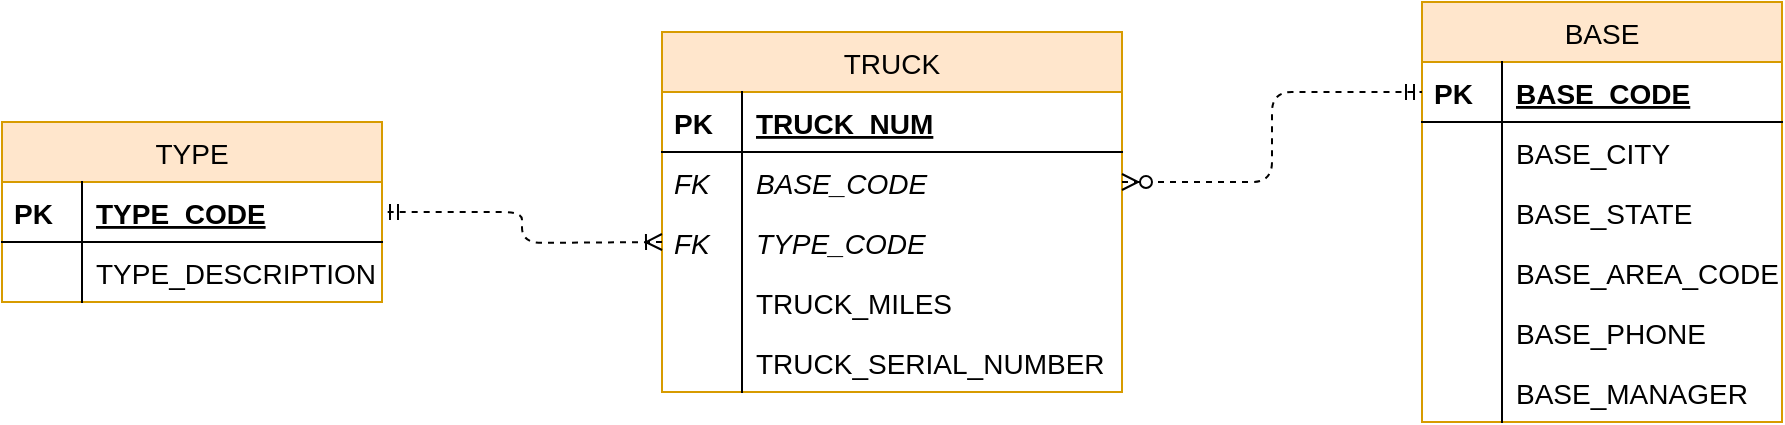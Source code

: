 <mxfile version="14.1.8" type="device"><diagram id="R2lEEEUBdFMjLlhIrx00" name="Page-1"><mxGraphModel dx="1096" dy="1766" grid="1" gridSize="10" guides="1" tooltips="1" connect="1" arrows="1" fold="1" page="1" pageScale="1" pageWidth="850" pageHeight="1100" math="0" shadow="0" extFonts="Permanent Marker^https://fonts.googleapis.com/css?family=Permanent+Marker"><root><mxCell id="0"/><mxCell id="1" parent="0"/><mxCell id="pXHs8FR5Xx5ZgEdhGm8x-1" value="TRUCK" style="swimlane;fontStyle=0;childLayout=stackLayout;horizontal=1;startSize=30;horizontalStack=0;resizeParent=1;resizeParentMax=0;resizeLast=0;collapsible=1;marginBottom=0;align=center;fontSize=14;sketch=0;strokeColor=#d79b00;fillColor=#ffe6cc;swimlaneFillColor=#ffffff;spacingBottom=0;spacingTop=0;" vertex="1" parent="1"><mxGeometry x="460" y="-60" width="230" height="180" as="geometry"/></mxCell><mxCell id="pXHs8FR5Xx5ZgEdhGm8x-2" value="TRUCK_NUM" style="shape=partialRectangle;fillColor=none;align=left;verticalAlign=middle;spacingLeft=45;rotatable=0;points=[[0,0.5],[1,0.5]];portConstraint=eastwest;dropTarget=0;top=0;left=0;right=0;fontStyle=5;fontSize=14;spacingBottom=0;spacingTop=0;" vertex="1" parent="pXHs8FR5Xx5ZgEdhGm8x-1"><mxGeometry y="30" width="230" height="30" as="geometry"/></mxCell><mxCell id="pXHs8FR5Xx5ZgEdhGm8x-3" value="PK" style="shape=partialRectangle;top=0;left=0;bottom=0;fillColor=none;stokeWidth=1;align=left;verticalAlign=middle;spacingLeft=4;spacingRight=4;overflow=hidden;rotatable=0;points=[];portConstraint=eastwest;part=1;fontStyle=1;fontSize=14;spacingBottom=0;spacingTop=0;" vertex="1" connectable="0" parent="pXHs8FR5Xx5ZgEdhGm8x-2"><mxGeometry width="40" height="30" as="geometry"/></mxCell><mxCell id="pXHs8FR5Xx5ZgEdhGm8x-4" value="BASE_CODE" style="shape=partialRectangle;fillColor=none;align=left;verticalAlign=middle;spacingLeft=45;rotatable=0;points=[[0,0.5],[1,0.5]];portConstraint=eastwest;dropTarget=0;top=0;left=0;right=0;fontStyle=2;bottom=0;fontSize=14;spacingBottom=0;spacingTop=0;" vertex="1" parent="pXHs8FR5Xx5ZgEdhGm8x-1"><mxGeometry y="60" width="230" height="30" as="geometry"/></mxCell><mxCell id="pXHs8FR5Xx5ZgEdhGm8x-5" value="FK" style="shape=partialRectangle;top=0;left=0;bottom=0;fillColor=none;stokeWidth=1;align=left;verticalAlign=middle;spacingLeft=4;spacingRight=4;overflow=hidden;rotatable=0;points=[];portConstraint=eastwest;part=1;fontStyle=2;fontSize=14;spacingBottom=0;spacingTop=0;" vertex="1" connectable="0" parent="pXHs8FR5Xx5ZgEdhGm8x-4"><mxGeometry width="40" height="30" as="geometry"/></mxCell><mxCell id="pXHs8FR5Xx5ZgEdhGm8x-40" value="" style="fontSize=12;html=1;endArrow=ERmandOne;startArrow=ERoneToMany;entryX=1;entryY=0.5;entryDx=0;entryDy=0;startFill=0;endFill=0;edgeStyle=orthogonalEdgeStyle;dashed=1;" edge="1" parent="pXHs8FR5Xx5ZgEdhGm8x-1" target="pXHs8FR5Xx5ZgEdhGm8x-27"><mxGeometry width="100" height="100" relative="1" as="geometry"><mxPoint y="105.0" as="sourcePoint"/><mxPoint x="-110" y="-15" as="targetPoint"/></mxGeometry></mxCell><mxCell id="pXHs8FR5Xx5ZgEdhGm8x-19" value="TYPE_CODE" style="shape=partialRectangle;fillColor=none;align=left;verticalAlign=middle;spacingLeft=45;rotatable=0;points=[[0,0.5],[1,0.5]];portConstraint=eastwest;dropTarget=0;top=0;left=0;right=0;fontStyle=2;bottom=0;fontSize=14;spacingBottom=0;spacingTop=0;" vertex="1" parent="pXHs8FR5Xx5ZgEdhGm8x-1"><mxGeometry y="90" width="230" height="30" as="geometry"/></mxCell><mxCell id="pXHs8FR5Xx5ZgEdhGm8x-20" value="FK" style="shape=partialRectangle;top=0;left=0;bottom=0;fillColor=none;stokeWidth=1;align=left;verticalAlign=middle;spacingLeft=4;spacingRight=4;overflow=hidden;rotatable=0;points=[];portConstraint=eastwest;part=1;fontStyle=2;fontSize=14;spacingBottom=0;spacingTop=0;" vertex="1" connectable="0" parent="pXHs8FR5Xx5ZgEdhGm8x-19"><mxGeometry width="40" height="30" as="geometry"/></mxCell><mxCell id="pXHs8FR5Xx5ZgEdhGm8x-6" value="TRUCK_MILES" style="shape=partialRectangle;fillColor=none;align=left;verticalAlign=middle;spacingLeft=45;rotatable=0;points=[[0,0.5],[1,0.5]];portConstraint=eastwest;dropTarget=0;top=0;left=0;right=0;fontStyle=0;bottom=0;strokeColor=none;fontSize=14;spacingBottom=0;spacingTop=0;" vertex="1" parent="pXHs8FR5Xx5ZgEdhGm8x-1"><mxGeometry y="120" width="230" height="30" as="geometry"/></mxCell><mxCell id="pXHs8FR5Xx5ZgEdhGm8x-7" value="" style="shape=partialRectangle;top=0;left=0;bottom=0;fillColor=none;stokeWidth=1;align=left;verticalAlign=middle;spacingLeft=4;spacingRight=4;overflow=hidden;rotatable=0;points=[];portConstraint=eastwest;part=1;fontStyle=2;fontSize=14;spacingBottom=0;spacingTop=0;" vertex="1" connectable="0" parent="pXHs8FR5Xx5ZgEdhGm8x-6"><mxGeometry width="40" height="30" as="geometry"/></mxCell><mxCell id="pXHs8FR5Xx5ZgEdhGm8x-8" value="TRUCK_SERIAL_NUMBER" style="shape=partialRectangle;fillColor=none;align=left;verticalAlign=middle;spacingLeft=45;rotatable=0;points=[[0,0.5],[1,0.5]];portConstraint=eastwest;dropTarget=0;top=0;left=0;right=0;fontStyle=0;bottom=0;strokeColor=none;fontSize=14;spacingBottom=0;spacingTop=0;" vertex="1" parent="pXHs8FR5Xx5ZgEdhGm8x-1"><mxGeometry y="150" width="230" height="30" as="geometry"/></mxCell><mxCell id="pXHs8FR5Xx5ZgEdhGm8x-9" value="" style="shape=partialRectangle;top=0;left=0;bottom=0;fillColor=none;stokeWidth=1;align=left;verticalAlign=middle;spacingLeft=4;spacingRight=4;overflow=hidden;rotatable=0;points=[];portConstraint=eastwest;part=1;fontStyle=2;fontSize=14;spacingBottom=0;spacingTop=0;" vertex="1" connectable="0" parent="pXHs8FR5Xx5ZgEdhGm8x-8"><mxGeometry width="40" height="30" as="geometry"/></mxCell><mxCell id="pXHs8FR5Xx5ZgEdhGm8x-10" value="BASE" style="swimlane;fontStyle=0;childLayout=stackLayout;horizontal=1;startSize=30;horizontalStack=0;resizeParent=1;resizeParentMax=0;resizeLast=0;collapsible=1;marginBottom=0;align=center;fontSize=14;sketch=0;strokeColor=#d79b00;fillColor=#ffe6cc;swimlaneFillColor=#ffffff;spacingBottom=0;spacingTop=0;" vertex="1" parent="1"><mxGeometry x="840" y="-75" width="180" height="210" as="geometry"/></mxCell><mxCell id="pXHs8FR5Xx5ZgEdhGm8x-11" value="BASE_CODE" style="shape=partialRectangle;fillColor=none;align=left;verticalAlign=middle;spacingLeft=45;rotatable=0;points=[[0,0.5],[1,0.5]];portConstraint=eastwest;dropTarget=0;top=0;left=0;right=0;fontStyle=5;fontSize=14;spacingBottom=0;spacingTop=0;" vertex="1" parent="pXHs8FR5Xx5ZgEdhGm8x-10"><mxGeometry y="30" width="180" height="30" as="geometry"/></mxCell><mxCell id="pXHs8FR5Xx5ZgEdhGm8x-12" value="PK" style="shape=partialRectangle;top=0;left=0;bottom=0;fillColor=none;stokeWidth=1;align=left;verticalAlign=middle;spacingLeft=4;spacingRight=4;overflow=hidden;rotatable=0;points=[];portConstraint=eastwest;part=1;fontStyle=1;fontSize=14;spacingBottom=0;spacingTop=0;" vertex="1" connectable="0" parent="pXHs8FR5Xx5ZgEdhGm8x-11"><mxGeometry width="40" height="30" as="geometry"/></mxCell><mxCell id="pXHs8FR5Xx5ZgEdhGm8x-15" value="BASE_CITY" style="shape=partialRectangle;fillColor=none;align=left;verticalAlign=middle;spacingLeft=45;rotatable=0;points=[[0,0.5],[1,0.5]];portConstraint=eastwest;dropTarget=0;top=0;left=0;right=0;fontStyle=0;bottom=0;strokeColor=none;fontSize=14;spacingBottom=0;spacingTop=0;" vertex="1" parent="pXHs8FR5Xx5ZgEdhGm8x-10"><mxGeometry y="60" width="180" height="30" as="geometry"/></mxCell><mxCell id="pXHs8FR5Xx5ZgEdhGm8x-16" value="" style="shape=partialRectangle;top=0;left=0;bottom=0;fillColor=none;stokeWidth=1;align=left;verticalAlign=middle;spacingLeft=4;spacingRight=4;overflow=hidden;rotatable=0;points=[];portConstraint=eastwest;part=1;fontStyle=2;fontSize=14;spacingBottom=0;spacingTop=0;" vertex="1" connectable="0" parent="pXHs8FR5Xx5ZgEdhGm8x-15"><mxGeometry width="40" height="30" as="geometry"/></mxCell><mxCell id="pXHs8FR5Xx5ZgEdhGm8x-17" value="BASE_STATE" style="shape=partialRectangle;fillColor=none;align=left;verticalAlign=middle;spacingLeft=45;rotatable=0;points=[[0,0.5],[1,0.5]];portConstraint=eastwest;dropTarget=0;top=0;left=0;right=0;fontStyle=0;bottom=0;strokeColor=none;fontSize=14;spacingBottom=0;spacingTop=0;" vertex="1" parent="pXHs8FR5Xx5ZgEdhGm8x-10"><mxGeometry y="90" width="180" height="30" as="geometry"/></mxCell><mxCell id="pXHs8FR5Xx5ZgEdhGm8x-18" value="" style="shape=partialRectangle;top=0;left=0;bottom=0;fillColor=none;stokeWidth=1;align=left;verticalAlign=middle;spacingLeft=4;spacingRight=4;overflow=hidden;rotatable=0;points=[];portConstraint=eastwest;part=1;fontStyle=2;fontSize=14;spacingBottom=0;spacingTop=0;" vertex="1" connectable="0" parent="pXHs8FR5Xx5ZgEdhGm8x-17"><mxGeometry width="40" height="30" as="geometry"/></mxCell><mxCell id="pXHs8FR5Xx5ZgEdhGm8x-21" value="BASE_AREA_CODE" style="shape=partialRectangle;fillColor=none;align=left;verticalAlign=middle;spacingLeft=45;rotatable=0;points=[[0,0.5],[1,0.5]];portConstraint=eastwest;dropTarget=0;top=0;left=0;right=0;fontStyle=0;bottom=0;strokeColor=none;fontSize=14;spacingBottom=0;spacingTop=0;" vertex="1" parent="pXHs8FR5Xx5ZgEdhGm8x-10"><mxGeometry y="120" width="180" height="30" as="geometry"/></mxCell><mxCell id="pXHs8FR5Xx5ZgEdhGm8x-22" value="" style="shape=partialRectangle;top=0;left=0;bottom=0;fillColor=none;stokeWidth=1;align=left;verticalAlign=middle;spacingLeft=4;spacingRight=4;overflow=hidden;rotatable=0;points=[];portConstraint=eastwest;part=1;fontStyle=2;fontSize=14;spacingBottom=0;spacingTop=0;" vertex="1" connectable="0" parent="pXHs8FR5Xx5ZgEdhGm8x-21"><mxGeometry width="40" height="30" as="geometry"/></mxCell><mxCell id="pXHs8FR5Xx5ZgEdhGm8x-23" value="BASE_PHONE" style="shape=partialRectangle;fillColor=none;align=left;verticalAlign=middle;spacingLeft=45;rotatable=0;points=[[0,0.5],[1,0.5]];portConstraint=eastwest;dropTarget=0;top=0;left=0;right=0;fontStyle=0;bottom=0;strokeColor=none;fontSize=14;spacingBottom=0;spacingTop=0;" vertex="1" parent="pXHs8FR5Xx5ZgEdhGm8x-10"><mxGeometry y="150" width="180" height="30" as="geometry"/></mxCell><mxCell id="pXHs8FR5Xx5ZgEdhGm8x-24" value="" style="shape=partialRectangle;top=0;left=0;bottom=0;fillColor=none;stokeWidth=1;align=left;verticalAlign=middle;spacingLeft=4;spacingRight=4;overflow=hidden;rotatable=0;points=[];portConstraint=eastwest;part=1;fontStyle=2;fontSize=14;spacingBottom=0;spacingTop=0;" vertex="1" connectable="0" parent="pXHs8FR5Xx5ZgEdhGm8x-23"><mxGeometry width="40" height="30" as="geometry"/></mxCell><mxCell id="pXHs8FR5Xx5ZgEdhGm8x-25" value="BASE_MANAGER" style="shape=partialRectangle;fillColor=none;align=left;verticalAlign=middle;spacingLeft=45;rotatable=0;points=[[0,0.5],[1,0.5]];portConstraint=eastwest;dropTarget=0;top=0;left=0;right=0;fontStyle=0;bottom=0;strokeColor=none;fontSize=14;spacingBottom=0;spacingTop=0;" vertex="1" parent="pXHs8FR5Xx5ZgEdhGm8x-10"><mxGeometry y="180" width="180" height="30" as="geometry"/></mxCell><mxCell id="pXHs8FR5Xx5ZgEdhGm8x-26" value="" style="shape=partialRectangle;top=0;left=0;bottom=0;fillColor=none;stokeWidth=1;align=left;verticalAlign=middle;spacingLeft=4;spacingRight=4;overflow=hidden;rotatable=0;points=[];portConstraint=eastwest;part=1;fontStyle=2;fontSize=14;spacingBottom=0;spacingTop=0;" vertex="1" connectable="0" parent="pXHs8FR5Xx5ZgEdhGm8x-25"><mxGeometry width="40" height="30" as="geometry"/></mxCell><mxCell id="pXHs8FR5Xx5ZgEdhGm8x-27" value="TYPE" style="swimlane;fontStyle=0;childLayout=stackLayout;horizontal=1;startSize=30;horizontalStack=0;resizeParent=1;resizeParentMax=0;resizeLast=0;collapsible=1;marginBottom=0;align=center;fontSize=14;sketch=0;strokeColor=#d79b00;fillColor=#ffe6cc;swimlaneFillColor=#ffffff;spacingBottom=0;spacingTop=0;" vertex="1" parent="1"><mxGeometry x="130" y="-15" width="190" height="90" as="geometry"/></mxCell><mxCell id="pXHs8FR5Xx5ZgEdhGm8x-28" value="TYPE_CODE" style="shape=partialRectangle;fillColor=none;align=left;verticalAlign=middle;spacingLeft=45;rotatable=0;points=[[0,0.5],[1,0.5]];portConstraint=eastwest;dropTarget=0;top=0;left=0;right=0;fontStyle=5;fontSize=14;spacingBottom=0;spacingTop=0;" vertex="1" parent="pXHs8FR5Xx5ZgEdhGm8x-27"><mxGeometry y="30" width="190" height="30" as="geometry"/></mxCell><mxCell id="pXHs8FR5Xx5ZgEdhGm8x-29" value="PK" style="shape=partialRectangle;top=0;left=0;bottom=0;fillColor=none;stokeWidth=1;align=left;verticalAlign=middle;spacingLeft=4;spacingRight=4;overflow=hidden;rotatable=0;points=[];portConstraint=eastwest;part=1;fontStyle=1;fontSize=14;spacingBottom=0;spacingTop=0;" vertex="1" connectable="0" parent="pXHs8FR5Xx5ZgEdhGm8x-28"><mxGeometry width="40" height="30" as="geometry"/></mxCell><mxCell id="pXHs8FR5Xx5ZgEdhGm8x-30" value="TYPE_DESCRIPTION" style="shape=partialRectangle;fillColor=none;align=left;verticalAlign=middle;spacingLeft=45;rotatable=0;points=[[0,0.5],[1,0.5]];portConstraint=eastwest;dropTarget=0;top=0;left=0;right=0;fontStyle=0;bottom=0;strokeColor=none;fontSize=14;spacingBottom=0;spacingTop=0;" vertex="1" parent="pXHs8FR5Xx5ZgEdhGm8x-27"><mxGeometry y="60" width="190" height="30" as="geometry"/></mxCell><mxCell id="pXHs8FR5Xx5ZgEdhGm8x-31" value="" style="shape=partialRectangle;top=0;left=0;bottom=0;fillColor=none;stokeWidth=1;align=left;verticalAlign=middle;spacingLeft=4;spacingRight=4;overflow=hidden;rotatable=0;points=[];portConstraint=eastwest;part=1;fontStyle=2;fontSize=14;spacingBottom=0;spacingTop=0;" vertex="1" connectable="0" parent="pXHs8FR5Xx5ZgEdhGm8x-30"><mxGeometry width="40" height="30" as="geometry"/></mxCell><mxCell id="pXHs8FR5Xx5ZgEdhGm8x-41" value="" style="fontSize=12;html=1;endArrow=ERmandOne;startArrow=ERzeroToMany;entryX=0;entryY=0.5;entryDx=0;entryDy=0;exitX=1;exitY=0.5;exitDx=0;exitDy=0;endFill=0;startFill=1;dashed=1;edgeStyle=orthogonalEdgeStyle;" edge="1" parent="1" source="pXHs8FR5Xx5ZgEdhGm8x-4" target="pXHs8FR5Xx5ZgEdhGm8x-11"><mxGeometry width="100" height="100" relative="1" as="geometry"><mxPoint x="760" y="300.0" as="sourcePoint"/><mxPoint x="760" y="200" as="targetPoint"/></mxGeometry></mxCell></root></mxGraphModel></diagram></mxfile>